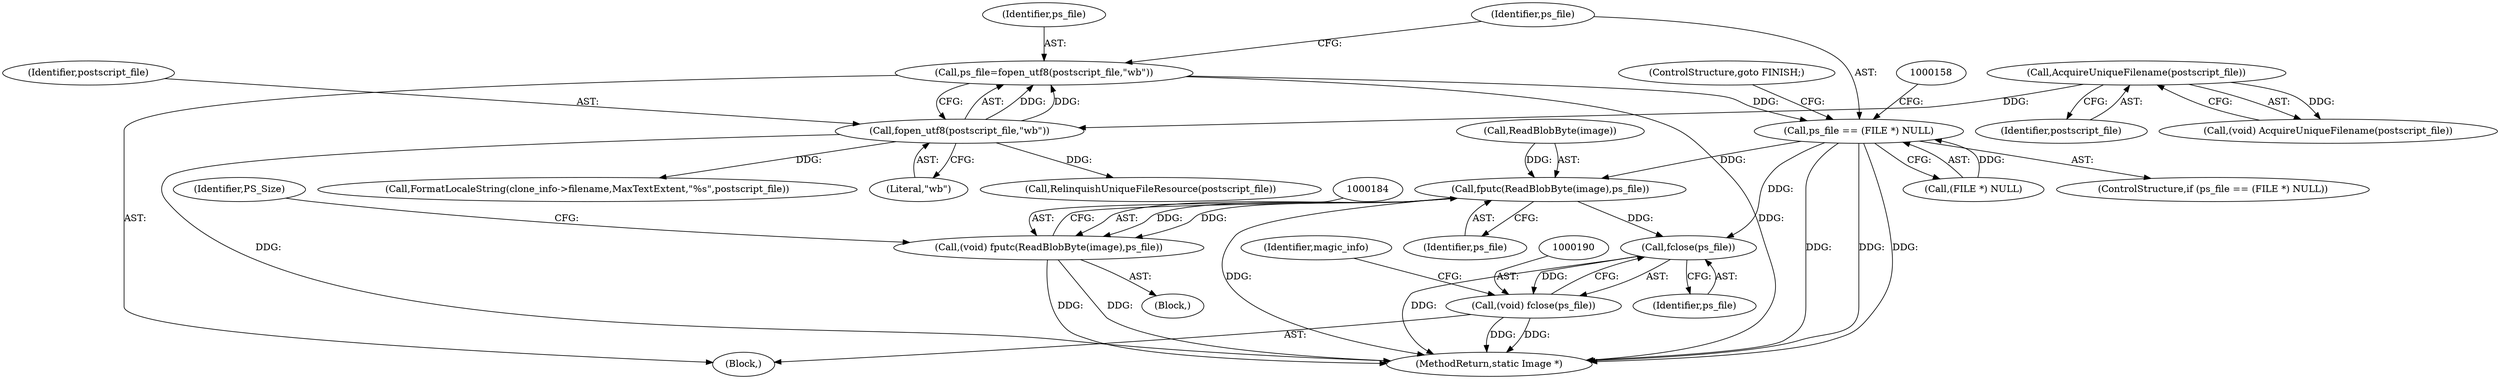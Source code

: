 digraph "0_ImageMagick_d23beebe7b1179fb75db1e85fbca3100e49593d9@API" {
"1000145" [label="(Call,ps_file=fopen_utf8(postscript_file,\"wb\"))"];
"1000147" [label="(Call,fopen_utf8(postscript_file,\"wb\"))"];
"1000143" [label="(Call,AcquireUniqueFilename(postscript_file))"];
"1000151" [label="(Call,ps_file == (FILE *) NULL)"];
"1000185" [label="(Call,fputc(ReadBlobByte(image),ps_file))"];
"1000183" [label="(Call,(void) fputc(ReadBlobByte(image),ps_file))"];
"1000191" [label="(Call,fclose(ps_file))"];
"1000189" [label="(Call,(void) fclose(ps_file))"];
"1000182" [label="(Block,)"];
"1000188" [label="(Identifier,ps_file)"];
"1000321" [label="(Call,RelinquishUniqueFileResource(postscript_file))"];
"1000151" [label="(Call,ps_file == (FILE *) NULL)"];
"1000191" [label="(Call,fclose(ps_file))"];
"1000186" [label="(Call,ReadBlobByte(image))"];
"1000143" [label="(Call,AcquireUniqueFilename(postscript_file))"];
"1000194" [label="(Identifier,magic_info)"];
"1000180" [label="(Identifier,PS_Size)"];
"1000141" [label="(Call,(void) AcquireUniqueFilename(postscript_file))"];
"1000189" [label="(Call,(void) fclose(ps_file))"];
"1000113" [label="(Block,)"];
"1000156" [label="(ControlStructure,goto FINISH;)"];
"1000148" [label="(Identifier,postscript_file)"];
"1000147" [label="(Call,fopen_utf8(postscript_file,\"wb\"))"];
"1000146" [label="(Identifier,ps_file)"];
"1000183" [label="(Call,(void) fputc(ReadBlobByte(image),ps_file))"];
"1000153" [label="(Call,(FILE *) NULL)"];
"1000149" [label="(Literal,\"wb\")"];
"1000192" [label="(Identifier,ps_file)"];
"1000152" [label="(Identifier,ps_file)"];
"1000145" [label="(Call,ps_file=fopen_utf8(postscript_file,\"wb\"))"];
"1000150" [label="(ControlStructure,if (ps_file == (FILE *) NULL))"];
"1000328" [label="(MethodReturn,static Image *)"];
"1000185" [label="(Call,fputc(ReadBlobByte(image),ps_file))"];
"1000236" [label="(Call,FormatLocaleString(clone_info->filename,MaxTextExtent,\"%s\",postscript_file))"];
"1000144" [label="(Identifier,postscript_file)"];
"1000145" -> "1000113"  [label="AST: "];
"1000145" -> "1000147"  [label="CFG: "];
"1000146" -> "1000145"  [label="AST: "];
"1000147" -> "1000145"  [label="AST: "];
"1000152" -> "1000145"  [label="CFG: "];
"1000145" -> "1000328"  [label="DDG: "];
"1000147" -> "1000145"  [label="DDG: "];
"1000147" -> "1000145"  [label="DDG: "];
"1000145" -> "1000151"  [label="DDG: "];
"1000147" -> "1000149"  [label="CFG: "];
"1000148" -> "1000147"  [label="AST: "];
"1000149" -> "1000147"  [label="AST: "];
"1000147" -> "1000328"  [label="DDG: "];
"1000143" -> "1000147"  [label="DDG: "];
"1000147" -> "1000236"  [label="DDG: "];
"1000147" -> "1000321"  [label="DDG: "];
"1000143" -> "1000141"  [label="AST: "];
"1000143" -> "1000144"  [label="CFG: "];
"1000144" -> "1000143"  [label="AST: "];
"1000141" -> "1000143"  [label="CFG: "];
"1000143" -> "1000141"  [label="DDG: "];
"1000151" -> "1000150"  [label="AST: "];
"1000151" -> "1000153"  [label="CFG: "];
"1000152" -> "1000151"  [label="AST: "];
"1000153" -> "1000151"  [label="AST: "];
"1000156" -> "1000151"  [label="CFG: "];
"1000158" -> "1000151"  [label="CFG: "];
"1000151" -> "1000328"  [label="DDG: "];
"1000151" -> "1000328"  [label="DDG: "];
"1000151" -> "1000328"  [label="DDG: "];
"1000153" -> "1000151"  [label="DDG: "];
"1000151" -> "1000185"  [label="DDG: "];
"1000151" -> "1000191"  [label="DDG: "];
"1000185" -> "1000183"  [label="AST: "];
"1000185" -> "1000188"  [label="CFG: "];
"1000186" -> "1000185"  [label="AST: "];
"1000188" -> "1000185"  [label="AST: "];
"1000183" -> "1000185"  [label="CFG: "];
"1000185" -> "1000328"  [label="DDG: "];
"1000185" -> "1000183"  [label="DDG: "];
"1000185" -> "1000183"  [label="DDG: "];
"1000186" -> "1000185"  [label="DDG: "];
"1000185" -> "1000191"  [label="DDG: "];
"1000183" -> "1000182"  [label="AST: "];
"1000184" -> "1000183"  [label="AST: "];
"1000180" -> "1000183"  [label="CFG: "];
"1000183" -> "1000328"  [label="DDG: "];
"1000183" -> "1000328"  [label="DDG: "];
"1000191" -> "1000189"  [label="AST: "];
"1000191" -> "1000192"  [label="CFG: "];
"1000192" -> "1000191"  [label="AST: "];
"1000189" -> "1000191"  [label="CFG: "];
"1000191" -> "1000328"  [label="DDG: "];
"1000191" -> "1000189"  [label="DDG: "];
"1000189" -> "1000113"  [label="AST: "];
"1000190" -> "1000189"  [label="AST: "];
"1000194" -> "1000189"  [label="CFG: "];
"1000189" -> "1000328"  [label="DDG: "];
"1000189" -> "1000328"  [label="DDG: "];
}
